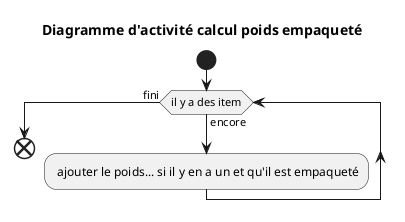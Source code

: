 @startuml
    Title Diagramme d'activité calcul poids empaqueté

    start
        while (il y a des item) is (encore)
            : ajouter le poids... si il y en a un et qu'il est empaqueté;
        endwhile (fini)
    end

@enduml